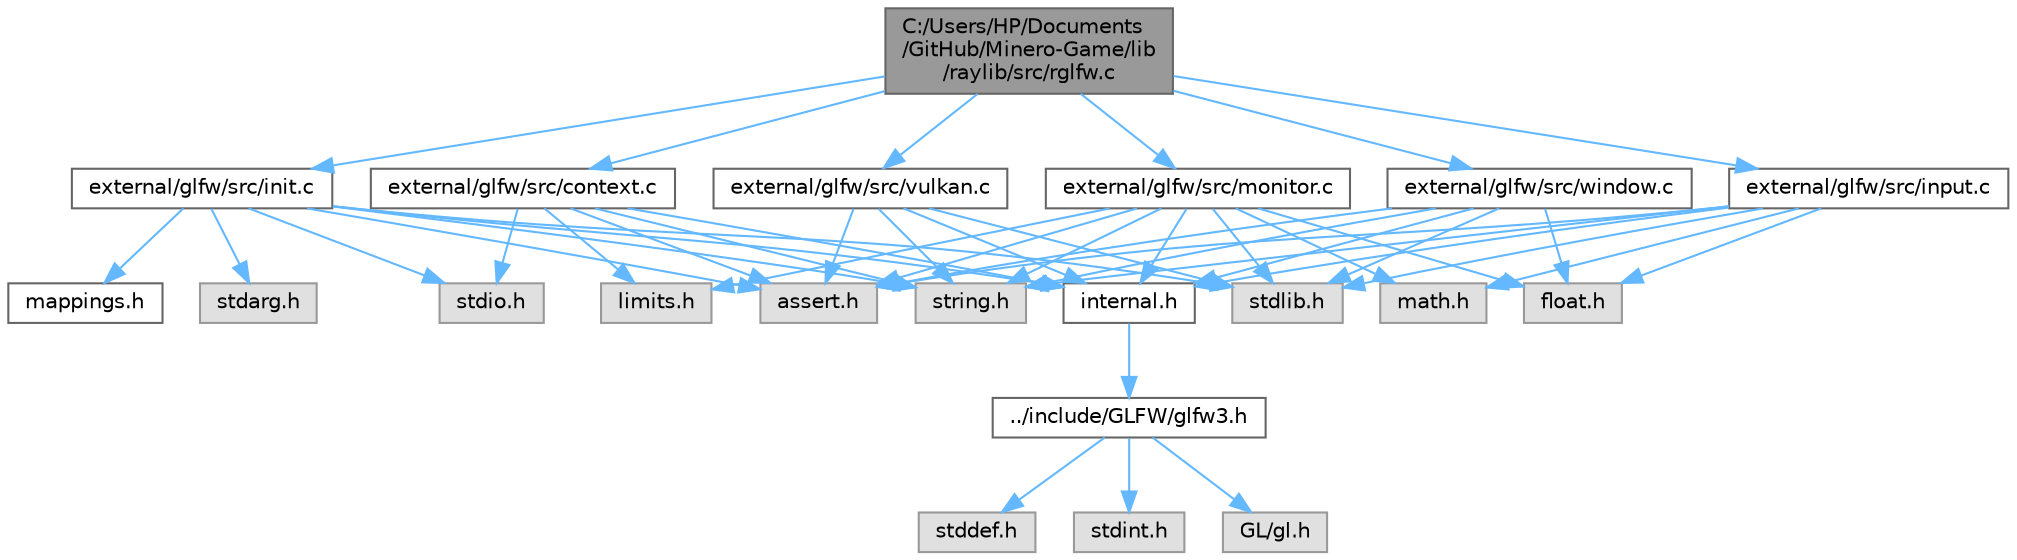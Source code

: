 digraph "C:/Users/HP/Documents/GitHub/Minero-Game/lib/raylib/src/rglfw.c"
{
 // LATEX_PDF_SIZE
  bgcolor="transparent";
  edge [fontname=Helvetica,fontsize=10,labelfontname=Helvetica,labelfontsize=10];
  node [fontname=Helvetica,fontsize=10,shape=box,height=0.2,width=0.4];
  Node1 [id="Node000001",label="C:/Users/HP/Documents\l/GitHub/Minero-Game/lib\l/raylib/src/rglfw.c",height=0.2,width=0.4,color="gray40", fillcolor="grey60", style="filled", fontcolor="black",tooltip=" "];
  Node1 -> Node2 [id="edge89_Node000001_Node000002",color="steelblue1",style="solid",tooltip=" "];
  Node2 [id="Node000002",label="external/glfw/src/context.c",height=0.2,width=0.4,color="grey40", fillcolor="white", style="filled",URL="$lib_2raylib_2src_2external_2glfw_2src_2context_8c.html",tooltip=" "];
  Node2 -> Node3 [id="edge90_Node000002_Node000003",color="steelblue1",style="solid",tooltip=" "];
  Node3 [id="Node000003",label="internal.h",height=0.2,width=0.4,color="grey40", fillcolor="white", style="filled",URL="$lib_2raylib_2src_2external_2glfw_2src_2internal_8h.html",tooltip=" "];
  Node3 -> Node4 [id="edge91_Node000003_Node000004",color="steelblue1",style="solid",tooltip=" "];
  Node4 [id="Node000004",label="../include/GLFW/glfw3.h",height=0.2,width=0.4,color="grey40", fillcolor="white", style="filled",URL="$lib_2raylib_2src_2external_2glfw_2include_2_g_l_f_w_2glfw3_8h.html",tooltip="The header of the GLFW 3 API."];
  Node4 -> Node5 [id="edge92_Node000004_Node000005",color="steelblue1",style="solid",tooltip=" "];
  Node5 [id="Node000005",label="stddef.h",height=0.2,width=0.4,color="grey60", fillcolor="#E0E0E0", style="filled",tooltip=" "];
  Node4 -> Node6 [id="edge93_Node000004_Node000006",color="steelblue1",style="solid",tooltip=" "];
  Node6 [id="Node000006",label="stdint.h",height=0.2,width=0.4,color="grey60", fillcolor="#E0E0E0", style="filled",tooltip=" "];
  Node4 -> Node7 [id="edge94_Node000004_Node000007",color="steelblue1",style="solid",tooltip=" "];
  Node7 [id="Node000007",label="GL/gl.h",height=0.2,width=0.4,color="grey60", fillcolor="#E0E0E0", style="filled",tooltip=" "];
  Node2 -> Node8 [id="edge95_Node000002_Node000008",color="steelblue1",style="solid",tooltip=" "];
  Node8 [id="Node000008",label="assert.h",height=0.2,width=0.4,color="grey60", fillcolor="#E0E0E0", style="filled",tooltip=" "];
  Node2 -> Node9 [id="edge96_Node000002_Node000009",color="steelblue1",style="solid",tooltip=" "];
  Node9 [id="Node000009",label="stdio.h",height=0.2,width=0.4,color="grey60", fillcolor="#E0E0E0", style="filled",tooltip=" "];
  Node2 -> Node10 [id="edge97_Node000002_Node000010",color="steelblue1",style="solid",tooltip=" "];
  Node10 [id="Node000010",label="string.h",height=0.2,width=0.4,color="grey60", fillcolor="#E0E0E0", style="filled",tooltip=" "];
  Node2 -> Node11 [id="edge98_Node000002_Node000011",color="steelblue1",style="solid",tooltip=" "];
  Node11 [id="Node000011",label="limits.h",height=0.2,width=0.4,color="grey60", fillcolor="#E0E0E0", style="filled",tooltip=" "];
  Node1 -> Node12 [id="edge99_Node000001_Node000012",color="steelblue1",style="solid",tooltip=" "];
  Node12 [id="Node000012",label="external/glfw/src/init.c",height=0.2,width=0.4,color="grey40", fillcolor="white", style="filled",URL="$lib_2raylib_2src_2external_2glfw_2src_2init_8c.html",tooltip=" "];
  Node12 -> Node3 [id="edge100_Node000012_Node000003",color="steelblue1",style="solid",tooltip=" "];
  Node12 -> Node13 [id="edge101_Node000012_Node000013",color="steelblue1",style="solid",tooltip=" "];
  Node13 [id="Node000013",label="mappings.h",height=0.2,width=0.4,color="grey40", fillcolor="white", style="filled",URL="$lib_2raylib_2src_2external_2glfw_2src_2mappings_8h.html",tooltip=" "];
  Node12 -> Node10 [id="edge102_Node000012_Node000010",color="steelblue1",style="solid",tooltip=" "];
  Node12 -> Node14 [id="edge103_Node000012_Node000014",color="steelblue1",style="solid",tooltip=" "];
  Node14 [id="Node000014",label="stdlib.h",height=0.2,width=0.4,color="grey60", fillcolor="#E0E0E0", style="filled",tooltip=" "];
  Node12 -> Node9 [id="edge104_Node000012_Node000009",color="steelblue1",style="solid",tooltip=" "];
  Node12 -> Node15 [id="edge105_Node000012_Node000015",color="steelblue1",style="solid",tooltip=" "];
  Node15 [id="Node000015",label="stdarg.h",height=0.2,width=0.4,color="grey60", fillcolor="#E0E0E0", style="filled",tooltip=" "];
  Node12 -> Node8 [id="edge106_Node000012_Node000008",color="steelblue1",style="solid",tooltip=" "];
  Node1 -> Node16 [id="edge107_Node000001_Node000016",color="steelblue1",style="solid",tooltip=" "];
  Node16 [id="Node000016",label="external/glfw/src/input.c",height=0.2,width=0.4,color="grey40", fillcolor="white", style="filled",URL="$lib_2raylib_2src_2external_2glfw_2src_2input_8c.html",tooltip=" "];
  Node16 -> Node3 [id="edge108_Node000016_Node000003",color="steelblue1",style="solid",tooltip=" "];
  Node16 -> Node8 [id="edge109_Node000016_Node000008",color="steelblue1",style="solid",tooltip=" "];
  Node16 -> Node17 [id="edge110_Node000016_Node000017",color="steelblue1",style="solid",tooltip=" "];
  Node17 [id="Node000017",label="float.h",height=0.2,width=0.4,color="grey60", fillcolor="#E0E0E0", style="filled",tooltip=" "];
  Node16 -> Node18 [id="edge111_Node000016_Node000018",color="steelblue1",style="solid",tooltip=" "];
  Node18 [id="Node000018",label="math.h",height=0.2,width=0.4,color="grey60", fillcolor="#E0E0E0", style="filled",tooltip=" "];
  Node16 -> Node14 [id="edge112_Node000016_Node000014",color="steelblue1",style="solid",tooltip=" "];
  Node16 -> Node10 [id="edge113_Node000016_Node000010",color="steelblue1",style="solid",tooltip=" "];
  Node1 -> Node19 [id="edge114_Node000001_Node000019",color="steelblue1",style="solid",tooltip=" "];
  Node19 [id="Node000019",label="external/glfw/src/monitor.c",height=0.2,width=0.4,color="grey40", fillcolor="white", style="filled",URL="$lib_2raylib_2src_2external_2glfw_2src_2monitor_8c.html",tooltip=" "];
  Node19 -> Node3 [id="edge115_Node000019_Node000003",color="steelblue1",style="solid",tooltip=" "];
  Node19 -> Node8 [id="edge116_Node000019_Node000008",color="steelblue1",style="solid",tooltip=" "];
  Node19 -> Node18 [id="edge117_Node000019_Node000018",color="steelblue1",style="solid",tooltip=" "];
  Node19 -> Node17 [id="edge118_Node000019_Node000017",color="steelblue1",style="solid",tooltip=" "];
  Node19 -> Node10 [id="edge119_Node000019_Node000010",color="steelblue1",style="solid",tooltip=" "];
  Node19 -> Node14 [id="edge120_Node000019_Node000014",color="steelblue1",style="solid",tooltip=" "];
  Node19 -> Node11 [id="edge121_Node000019_Node000011",color="steelblue1",style="solid",tooltip=" "];
  Node1 -> Node20 [id="edge122_Node000001_Node000020",color="steelblue1",style="solid",tooltip=" "];
  Node20 [id="Node000020",label="external/glfw/src/vulkan.c",height=0.2,width=0.4,color="grey40", fillcolor="white", style="filled",URL="$lib_2raylib_2src_2external_2glfw_2src_2vulkan_8c.html",tooltip=" "];
  Node20 -> Node3 [id="edge123_Node000020_Node000003",color="steelblue1",style="solid",tooltip=" "];
  Node20 -> Node8 [id="edge124_Node000020_Node000008",color="steelblue1",style="solid",tooltip=" "];
  Node20 -> Node10 [id="edge125_Node000020_Node000010",color="steelblue1",style="solid",tooltip=" "];
  Node20 -> Node14 [id="edge126_Node000020_Node000014",color="steelblue1",style="solid",tooltip=" "];
  Node1 -> Node21 [id="edge127_Node000001_Node000021",color="steelblue1",style="solid",tooltip=" "];
  Node21 [id="Node000021",label="external/glfw/src/window.c",height=0.2,width=0.4,color="grey40", fillcolor="white", style="filled",URL="$lib_2raylib_2src_2external_2glfw_2src_2window_8c.html",tooltip=" "];
  Node21 -> Node3 [id="edge128_Node000021_Node000003",color="steelblue1",style="solid",tooltip=" "];
  Node21 -> Node8 [id="edge129_Node000021_Node000008",color="steelblue1",style="solid",tooltip=" "];
  Node21 -> Node10 [id="edge130_Node000021_Node000010",color="steelblue1",style="solid",tooltip=" "];
  Node21 -> Node14 [id="edge131_Node000021_Node000014",color="steelblue1",style="solid",tooltip=" "];
  Node21 -> Node17 [id="edge132_Node000021_Node000017",color="steelblue1",style="solid",tooltip=" "];
}
